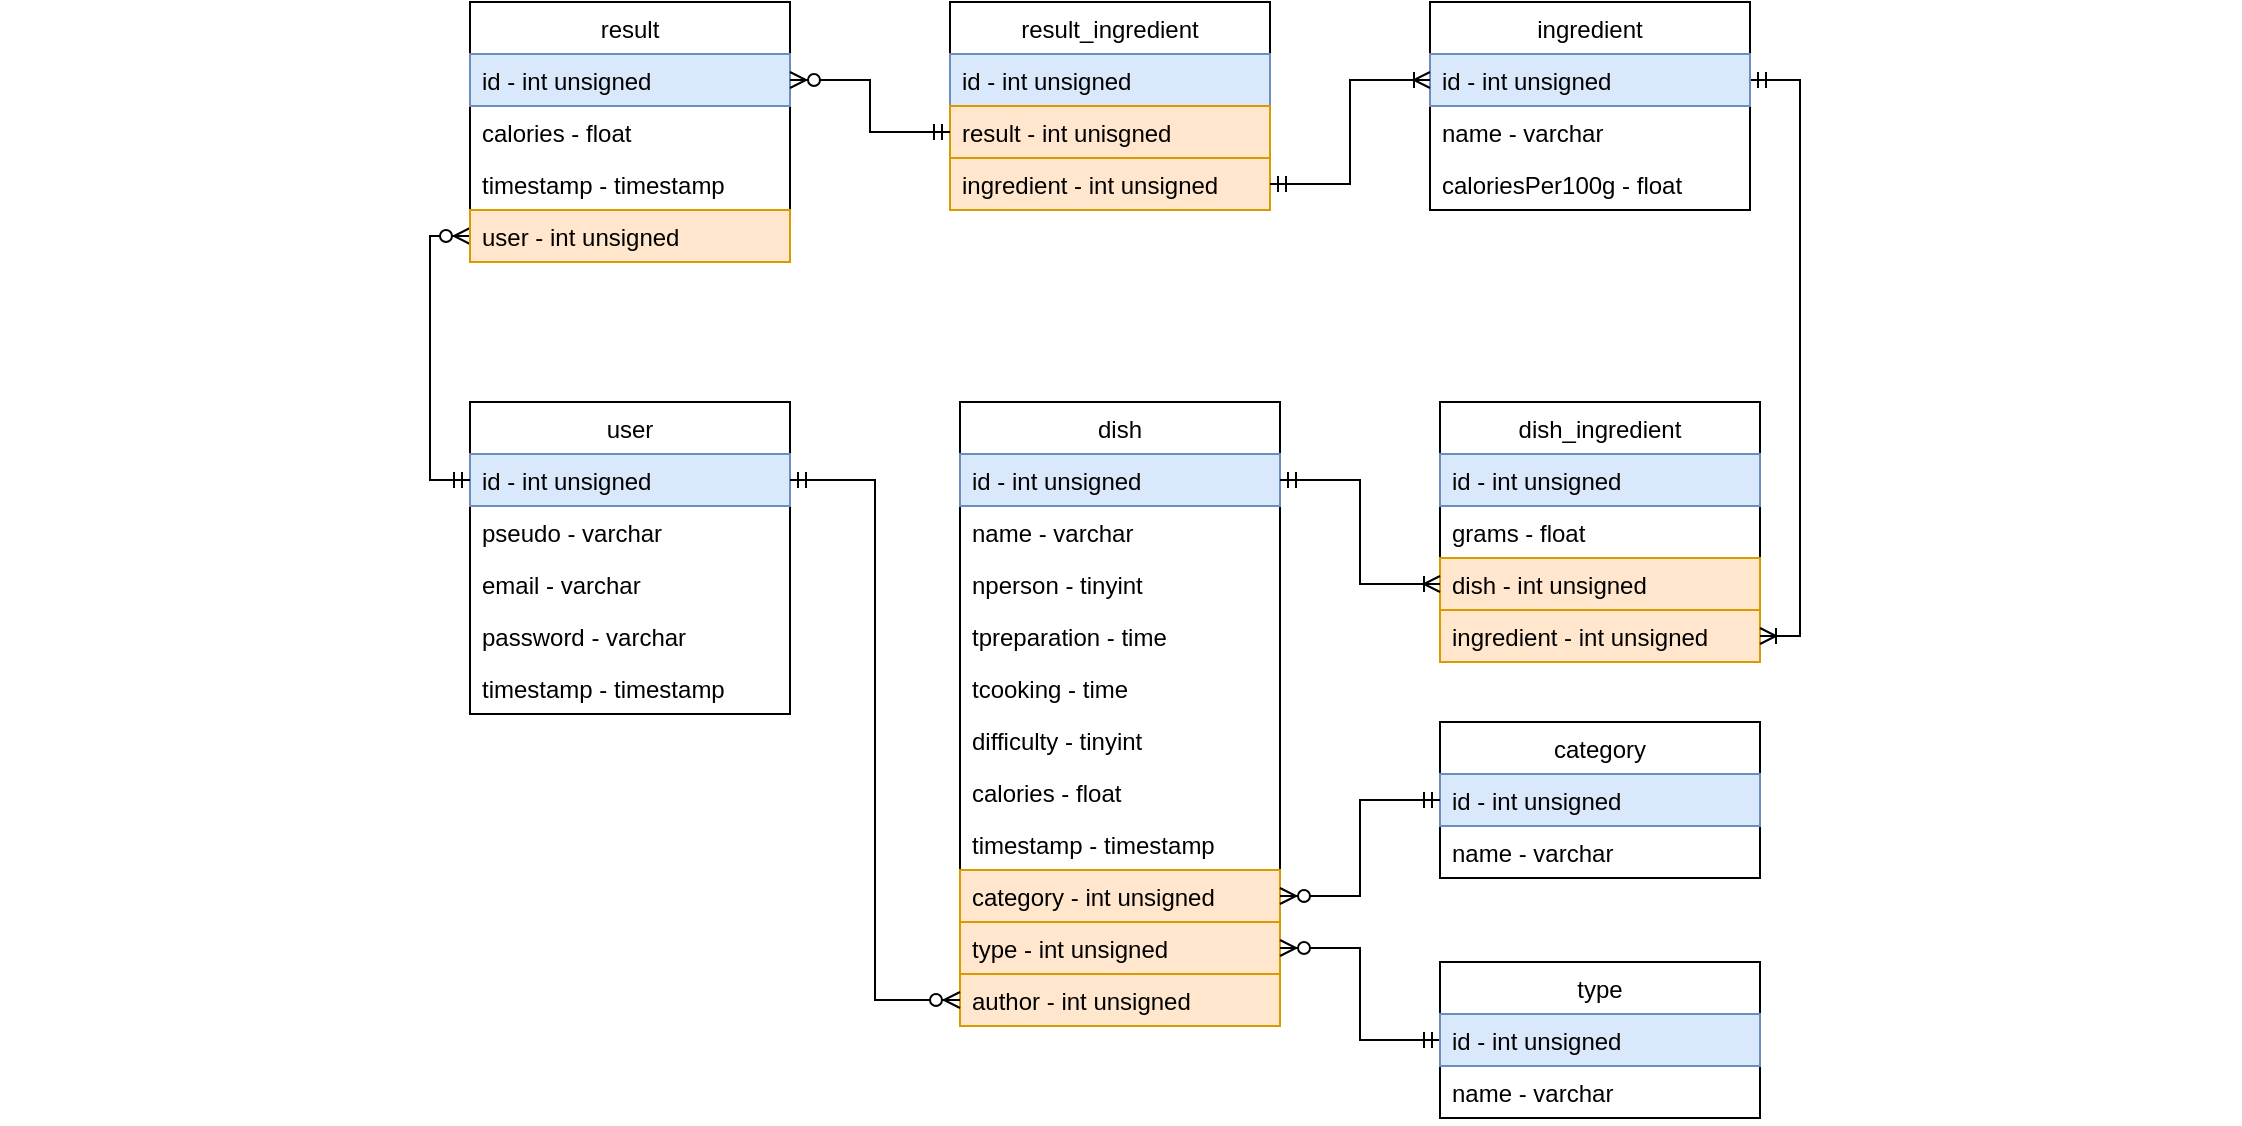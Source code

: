 <mxfile version="12.9.9" type="device"><diagram id="48UYbAcY7Ov-bog92U5c" name="Page-1"><mxGraphModel dx="1422" dy="822" grid="1" gridSize="10" guides="1" tooltips="1" connect="1" arrows="1" fold="1" page="1" pageScale="1" pageWidth="1169" pageHeight="827" math="0" shadow="0"><root><mxCell id="0"/><mxCell id="1" parent="0"/><mxCell id="9CDCevRh5JfHI_1ZqjlR-72" value="" style="group" parent="1" vertex="1" connectable="0"><mxGeometry x="25" y="200" width="1120" height="358" as="geometry"/></mxCell><mxCell id="9CDCevRh5JfHI_1ZqjlR-62" value="" style="group" parent="9CDCevRh5JfHI_1ZqjlR-72" vertex="1" connectable="0"><mxGeometry width="1120" height="358" as="geometry"/></mxCell><mxCell id="9CDCevRh5JfHI_1ZqjlR-2" value="user" style="swimlane;fontStyle=0;childLayout=stackLayout;horizontal=1;startSize=26;fillColor=none;horizontalStack=0;resizeParent=1;resizeParentMax=0;resizeLast=0;collapsible=1;marginBottom=0;" parent="9CDCevRh5JfHI_1ZqjlR-62" vertex="1"><mxGeometry x="235" width="160" height="156" as="geometry"/></mxCell><mxCell id="9CDCevRh5JfHI_1ZqjlR-3" value="id - int unsigned" style="text;strokeColor=#6c8ebf;fillColor=#dae8fc;align=left;verticalAlign=top;spacingLeft=4;spacingRight=4;overflow=hidden;rotatable=0;points=[[0,0.5],[1,0.5]];portConstraint=eastwest;" parent="9CDCevRh5JfHI_1ZqjlR-2" vertex="1"><mxGeometry y="26" width="160" height="26" as="geometry"/></mxCell><mxCell id="9CDCevRh5JfHI_1ZqjlR-4" value="pseudo - varchar" style="text;strokeColor=none;fillColor=none;align=left;verticalAlign=top;spacingLeft=4;spacingRight=4;overflow=hidden;rotatable=0;points=[[0,0.5],[1,0.5]];portConstraint=eastwest;" parent="9CDCevRh5JfHI_1ZqjlR-2" vertex="1"><mxGeometry y="52" width="160" height="26" as="geometry"/></mxCell><mxCell id="9CDCevRh5JfHI_1ZqjlR-5" value="email - varchar" style="text;strokeColor=none;fillColor=none;align=left;verticalAlign=top;spacingLeft=4;spacingRight=4;overflow=hidden;rotatable=0;points=[[0,0.5],[1,0.5]];portConstraint=eastwest;" parent="9CDCevRh5JfHI_1ZqjlR-2" vertex="1"><mxGeometry y="78" width="160" height="26" as="geometry"/></mxCell><mxCell id="9CDCevRh5JfHI_1ZqjlR-6" value="password - varchar" style="text;strokeColor=none;fillColor=none;align=left;verticalAlign=top;spacingLeft=4;spacingRight=4;overflow=hidden;rotatable=0;points=[[0,0.5],[1,0.5]];portConstraint=eastwest;" parent="9CDCevRh5JfHI_1ZqjlR-2" vertex="1"><mxGeometry y="104" width="160" height="26" as="geometry"/></mxCell><mxCell id="9CDCevRh5JfHI_1ZqjlR-42" value="timestamp - timestamp" style="text;strokeColor=none;fillColor=none;align=left;verticalAlign=top;spacingLeft=4;spacingRight=4;overflow=hidden;rotatable=0;points=[[0,0.5],[1,0.5]];portConstraint=eastwest;" parent="9CDCevRh5JfHI_1ZqjlR-2" vertex="1"><mxGeometry y="130" width="160" height="26" as="geometry"/></mxCell><mxCell id="9CDCevRh5JfHI_1ZqjlR-7" value="dish" style="swimlane;fontStyle=0;childLayout=stackLayout;horizontal=1;startSize=26;fillColor=none;horizontalStack=0;resizeParent=1;resizeParentMax=0;resizeLast=0;collapsible=1;marginBottom=0;" parent="9CDCevRh5JfHI_1ZqjlR-62" vertex="1"><mxGeometry x="480" width="160" height="312" as="geometry"/></mxCell><mxCell id="9CDCevRh5JfHI_1ZqjlR-8" value="id - int unsigned" style="text;strokeColor=#6c8ebf;fillColor=#dae8fc;align=left;verticalAlign=top;spacingLeft=4;spacingRight=4;overflow=hidden;rotatable=0;points=[[0,0.5],[1,0.5]];portConstraint=eastwest;" parent="9CDCevRh5JfHI_1ZqjlR-7" vertex="1"><mxGeometry y="26" width="160" height="26" as="geometry"/></mxCell><mxCell id="9CDCevRh5JfHI_1ZqjlR-9" value="name - varchar" style="text;strokeColor=none;fillColor=none;align=left;verticalAlign=top;spacingLeft=4;spacingRight=4;overflow=hidden;rotatable=0;points=[[0,0.5],[1,0.5]];portConstraint=eastwest;" parent="9CDCevRh5JfHI_1ZqjlR-7" vertex="1"><mxGeometry y="52" width="160" height="26" as="geometry"/></mxCell><mxCell id="9CDCevRh5JfHI_1ZqjlR-11" value="nperson - tinyint" style="text;strokeColor=none;fillColor=none;align=left;verticalAlign=top;spacingLeft=4;spacingRight=4;overflow=hidden;rotatable=0;points=[[0,0.5],[1,0.5]];portConstraint=eastwest;" parent="9CDCevRh5JfHI_1ZqjlR-7" vertex="1"><mxGeometry y="78" width="160" height="26" as="geometry"/></mxCell><mxCell id="9CDCevRh5JfHI_1ZqjlR-12" value="tpreparation - time" style="text;strokeColor=none;fillColor=none;align=left;verticalAlign=top;spacingLeft=4;spacingRight=4;overflow=hidden;rotatable=0;points=[[0,0.5],[1,0.5]];portConstraint=eastwest;" parent="9CDCevRh5JfHI_1ZqjlR-7" vertex="1"><mxGeometry y="104" width="160" height="26" as="geometry"/></mxCell><mxCell id="9CDCevRh5JfHI_1ZqjlR-13" value="tcooking - time" style="text;strokeColor=none;fillColor=none;align=left;verticalAlign=top;spacingLeft=4;spacingRight=4;overflow=hidden;rotatable=0;points=[[0,0.5],[1,0.5]];portConstraint=eastwest;" parent="9CDCevRh5JfHI_1ZqjlR-7" vertex="1"><mxGeometry y="130" width="160" height="26" as="geometry"/></mxCell><mxCell id="9CDCevRh5JfHI_1ZqjlR-14" value="difficulty - tinyint" style="text;strokeColor=none;fillColor=none;align=left;verticalAlign=top;spacingLeft=4;spacingRight=4;overflow=hidden;rotatable=0;points=[[0,0.5],[1,0.5]];portConstraint=eastwest;" parent="9CDCevRh5JfHI_1ZqjlR-7" vertex="1"><mxGeometry y="156" width="160" height="26" as="geometry"/></mxCell><mxCell id="9CDCevRh5JfHI_1ZqjlR-45" value="calories - float" style="text;strokeColor=none;fillColor=none;align=left;verticalAlign=top;spacingLeft=4;spacingRight=4;overflow=hidden;rotatable=0;points=[[0,0.5],[1,0.5]];portConstraint=eastwest;" parent="9CDCevRh5JfHI_1ZqjlR-7" vertex="1"><mxGeometry y="182" width="160" height="26" as="geometry"/></mxCell><mxCell id="9CDCevRh5JfHI_1ZqjlR-43" value="timestamp - timestamp" style="text;strokeColor=none;fillColor=none;align=left;verticalAlign=top;spacingLeft=4;spacingRight=4;overflow=hidden;rotatable=0;points=[[0,0.5],[1,0.5]];portConstraint=eastwest;" parent="9CDCevRh5JfHI_1ZqjlR-7" vertex="1"><mxGeometry y="208" width="160" height="26" as="geometry"/></mxCell><mxCell id="9CDCevRh5JfHI_1ZqjlR-16" value="category - int unsigned" style="text;strokeColor=#d79b00;fillColor=#ffe6cc;align=left;verticalAlign=top;spacingLeft=4;spacingRight=4;overflow=hidden;rotatable=0;points=[[0,0.5],[1,0.5]];portConstraint=eastwest;" parent="9CDCevRh5JfHI_1ZqjlR-7" vertex="1"><mxGeometry y="234" width="160" height="26" as="geometry"/></mxCell><mxCell id="9CDCevRh5JfHI_1ZqjlR-17" value="type - int unsigned" style="text;strokeColor=#d79b00;fillColor=#ffe6cc;align=left;verticalAlign=top;spacingLeft=4;spacingRight=4;overflow=hidden;rotatable=0;points=[[0,0.5],[1,0.5]];portConstraint=eastwest;" parent="9CDCevRh5JfHI_1ZqjlR-7" vertex="1"><mxGeometry y="260" width="160" height="26" as="geometry"/></mxCell><mxCell id="9CDCevRh5JfHI_1ZqjlR-27" value="author - int unsigned" style="text;strokeColor=#d79b00;fillColor=#ffe6cc;align=left;verticalAlign=top;spacingLeft=4;spacingRight=4;overflow=hidden;rotatable=0;points=[[0,0.5],[1,0.5]];portConstraint=eastwest;" parent="9CDCevRh5JfHI_1ZqjlR-7" vertex="1"><mxGeometry y="286" width="160" height="26" as="geometry"/></mxCell><mxCell id="9CDCevRh5JfHI_1ZqjlR-28" value="dish_ingredient" style="swimlane;fontStyle=0;childLayout=stackLayout;horizontal=1;startSize=26;fillColor=none;horizontalStack=0;resizeParent=1;resizeParentMax=0;resizeLast=0;collapsible=1;marginBottom=0;" parent="9CDCevRh5JfHI_1ZqjlR-62" vertex="1"><mxGeometry x="720" width="160" height="130" as="geometry"/></mxCell><mxCell id="9CDCevRh5JfHI_1ZqjlR-29" value="id - int unsigned" style="text;strokeColor=#6c8ebf;fillColor=#dae8fc;align=left;verticalAlign=top;spacingLeft=4;spacingRight=4;overflow=hidden;rotatable=0;points=[[0,0.5],[1,0.5]];portConstraint=eastwest;" parent="9CDCevRh5JfHI_1ZqjlR-28" vertex="1"><mxGeometry y="26" width="160" height="26" as="geometry"/></mxCell><mxCell id="9CDCevRh5JfHI_1ZqjlR-44" value="grams - float" style="text;align=left;verticalAlign=top;spacingLeft=4;spacingRight=4;overflow=hidden;rotatable=0;points=[[0,0.5],[1,0.5]];portConstraint=eastwest;" parent="9CDCevRh5JfHI_1ZqjlR-28" vertex="1"><mxGeometry y="52" width="160" height="26" as="geometry"/></mxCell><mxCell id="9CDCevRh5JfHI_1ZqjlR-30" value="dish - int unsigned" style="text;strokeColor=#d79b00;fillColor=#ffe6cc;align=left;verticalAlign=top;spacingLeft=4;spacingRight=4;overflow=hidden;rotatable=0;points=[[0,0.5],[1,0.5]];portConstraint=eastwest;" parent="9CDCevRh5JfHI_1ZqjlR-28" vertex="1"><mxGeometry y="78" width="160" height="26" as="geometry"/></mxCell><mxCell id="9CDCevRh5JfHI_1ZqjlR-31" value="ingredient - int unsigned" style="text;strokeColor=#d79b00;fillColor=#ffe6cc;align=left;verticalAlign=top;spacingLeft=4;spacingRight=4;overflow=hidden;rotatable=0;points=[[0,0.5],[1,0.5]];portConstraint=eastwest;" parent="9CDCevRh5JfHI_1ZqjlR-28" vertex="1"><mxGeometry y="104" width="160" height="26" as="geometry"/></mxCell><mxCell id="9CDCevRh5JfHI_1ZqjlR-47" style="edgeStyle=orthogonalEdgeStyle;rounded=0;orthogonalLoop=1;jettySize=auto;html=1;exitX=1;exitY=0.5;exitDx=0;exitDy=0;entryX=0;entryY=0.5;entryDx=0;entryDy=0;startArrow=ERmandOne;startFill=0;endArrow=ERzeroToMany;endFill=1;" parent="9CDCevRh5JfHI_1ZqjlR-62" source="9CDCevRh5JfHI_1ZqjlR-3" target="9CDCevRh5JfHI_1ZqjlR-27" edge="1"><mxGeometry relative="1" as="geometry"/></mxCell><mxCell id="9CDCevRh5JfHI_1ZqjlR-48" value="category" style="swimlane;fontStyle=0;childLayout=stackLayout;horizontal=1;startSize=26;fillColor=none;horizontalStack=0;resizeParent=1;resizeParentMax=0;resizeLast=0;collapsible=1;marginBottom=0;" parent="9CDCevRh5JfHI_1ZqjlR-62" vertex="1"><mxGeometry x="720" y="160" width="160" height="78" as="geometry"/></mxCell><mxCell id="9CDCevRh5JfHI_1ZqjlR-49" value="id - int unsigned" style="text;strokeColor=#6c8ebf;fillColor=#dae8fc;align=left;verticalAlign=top;spacingLeft=4;spacingRight=4;overflow=hidden;rotatable=0;points=[[0,0.5],[1,0.5]];portConstraint=eastwest;" parent="9CDCevRh5JfHI_1ZqjlR-48" vertex="1"><mxGeometry y="26" width="160" height="26" as="geometry"/></mxCell><mxCell id="9CDCevRh5JfHI_1ZqjlR-50" value="name - varchar" style="text;strokeColor=none;fillColor=none;align=left;verticalAlign=top;spacingLeft=4;spacingRight=4;overflow=hidden;rotatable=0;points=[[0,0.5],[1,0.5]];portConstraint=eastwest;" parent="9CDCevRh5JfHI_1ZqjlR-48" vertex="1"><mxGeometry y="52" width="160" height="26" as="geometry"/></mxCell><mxCell id="9CDCevRh5JfHI_1ZqjlR-56" style="edgeStyle=orthogonalEdgeStyle;rounded=0;orthogonalLoop=1;jettySize=auto;html=1;exitX=0;exitY=0.5;exitDx=0;exitDy=0;entryX=1;entryY=0.5;entryDx=0;entryDy=0;startArrow=ERmandOne;startFill=0;endArrow=ERzeroToMany;endFill=1;" parent="9CDCevRh5JfHI_1ZqjlR-62" source="9CDCevRh5JfHI_1ZqjlR-52" target="9CDCevRh5JfHI_1ZqjlR-17" edge="1"><mxGeometry relative="1" as="geometry"/></mxCell><mxCell id="9CDCevRh5JfHI_1ZqjlR-52" value="type" style="swimlane;fontStyle=0;childLayout=stackLayout;horizontal=1;startSize=26;fillColor=none;horizontalStack=0;resizeParent=1;resizeParentMax=0;resizeLast=0;collapsible=1;marginBottom=0;" parent="9CDCevRh5JfHI_1ZqjlR-62" vertex="1"><mxGeometry x="720" y="280" width="160" height="78" as="geometry"/></mxCell><mxCell id="9CDCevRh5JfHI_1ZqjlR-53" value="id - int unsigned" style="text;strokeColor=#6c8ebf;fillColor=#dae8fc;align=left;verticalAlign=top;spacingLeft=4;spacingRight=4;overflow=hidden;rotatable=0;points=[[0,0.5],[1,0.5]];portConstraint=eastwest;" parent="9CDCevRh5JfHI_1ZqjlR-52" vertex="1"><mxGeometry y="26" width="160" height="26" as="geometry"/></mxCell><mxCell id="9CDCevRh5JfHI_1ZqjlR-54" value="name - varchar" style="text;strokeColor=none;fillColor=none;align=left;verticalAlign=top;spacingLeft=4;spacingRight=4;overflow=hidden;rotatable=0;points=[[0,0.5],[1,0.5]];portConstraint=eastwest;" parent="9CDCevRh5JfHI_1ZqjlR-52" vertex="1"><mxGeometry y="52" width="160" height="26" as="geometry"/></mxCell><mxCell id="9CDCevRh5JfHI_1ZqjlR-57" style="edgeStyle=orthogonalEdgeStyle;rounded=0;orthogonalLoop=1;jettySize=auto;html=1;exitX=0;exitY=0.5;exitDx=0;exitDy=0;entryX=1;entryY=0.5;entryDx=0;entryDy=0;startArrow=ERmandOne;startFill=0;endArrow=ERzeroToMany;endFill=1;" parent="9CDCevRh5JfHI_1ZqjlR-62" source="9CDCevRh5JfHI_1ZqjlR-49" target="9CDCevRh5JfHI_1ZqjlR-16" edge="1"><mxGeometry relative="1" as="geometry"/></mxCell><mxCell id="9CDCevRh5JfHI_1ZqjlR-60" style="edgeStyle=orthogonalEdgeStyle;rounded=0;orthogonalLoop=1;jettySize=auto;html=1;exitX=1;exitY=0.5;exitDx=0;exitDy=0;entryX=0;entryY=0.5;entryDx=0;entryDy=0;startArrow=ERmandOne;startFill=0;endArrow=ERoneToMany;endFill=0;" parent="9CDCevRh5JfHI_1ZqjlR-62" source="9CDCevRh5JfHI_1ZqjlR-8" target="9CDCevRh5JfHI_1ZqjlR-30" edge="1"><mxGeometry relative="1" as="geometry"/></mxCell><mxCell id="a3Ff5y_dbophaupaYx4n-2" value="result_ingredient" style="swimlane;fontStyle=0;childLayout=stackLayout;horizontal=1;startSize=26;fillColor=none;horizontalStack=0;resizeParent=1;resizeParentMax=0;resizeLast=0;collapsible=1;marginBottom=0;" vertex="1" parent="1"><mxGeometry x="500" width="160" height="104" as="geometry"/></mxCell><mxCell id="a3Ff5y_dbophaupaYx4n-3" value="id - int unsigned" style="text;strokeColor=#6c8ebf;fillColor=#dae8fc;align=left;verticalAlign=top;spacingLeft=4;spacingRight=4;overflow=hidden;rotatable=0;points=[[0,0.5],[1,0.5]];portConstraint=eastwest;fontColor=#000000;" vertex="1" parent="a3Ff5y_dbophaupaYx4n-2"><mxGeometry y="26" width="160" height="26" as="geometry"/></mxCell><mxCell id="a3Ff5y_dbophaupaYx4n-5" value="result - int unisgned" style="text;strokeColor=#d79b00;fillColor=#ffe6cc;align=left;verticalAlign=top;spacingLeft=4;spacingRight=4;overflow=hidden;rotatable=0;points=[[0,0.5],[1,0.5]];portConstraint=eastwest;" vertex="1" parent="a3Ff5y_dbophaupaYx4n-2"><mxGeometry y="52" width="160" height="26" as="geometry"/></mxCell><mxCell id="a3Ff5y_dbophaupaYx4n-6" value="ingredient - int unsigned" style="text;strokeColor=#d79b00;fillColor=#ffe6cc;align=left;verticalAlign=top;spacingLeft=4;spacingRight=4;overflow=hidden;rotatable=0;points=[[0,0.5],[1,0.5]];portConstraint=eastwest;" vertex="1" parent="a3Ff5y_dbophaupaYx4n-2"><mxGeometry y="78" width="160" height="26" as="geometry"/></mxCell><mxCell id="9CDCevRh5JfHI_1ZqjlR-46" style="edgeStyle=orthogonalEdgeStyle;rounded=0;orthogonalLoop=1;jettySize=auto;html=1;exitX=0;exitY=0.5;exitDx=0;exitDy=0;entryX=0;entryY=0.5;entryDx=0;entryDy=0;endArrow=ERzeroToMany;endFill=1;startArrow=ERmandOne;startFill=0;" parent="1" source="9CDCevRh5JfHI_1ZqjlR-3" target="9CDCevRh5JfHI_1ZqjlR-38" edge="1"><mxGeometry relative="1" as="geometry"/></mxCell><mxCell id="9CDCevRh5JfHI_1ZqjlR-36" value="result" style="swimlane;fontStyle=0;childLayout=stackLayout;horizontal=1;startSize=26;fillColor=none;horizontalStack=0;resizeParent=1;resizeParentMax=0;resizeLast=0;collapsible=1;marginBottom=0;" parent="1" vertex="1"><mxGeometry x="260" width="160" height="130" as="geometry"/></mxCell><mxCell id="9CDCevRh5JfHI_1ZqjlR-37" value="id - int unsigned" style="text;strokeColor=#6c8ebf;fillColor=#dae8fc;align=left;verticalAlign=top;spacingLeft=4;spacingRight=4;overflow=hidden;rotatable=0;points=[[0,0.5],[1,0.5]];portConstraint=eastwest;fontColor=#000000;" parent="9CDCevRh5JfHI_1ZqjlR-36" vertex="1"><mxGeometry y="26" width="160" height="26" as="geometry"/></mxCell><mxCell id="9CDCevRh5JfHI_1ZqjlR-39" value="calories - float" style="text;strokeColor=none;fillColor=none;align=left;verticalAlign=top;spacingLeft=4;spacingRight=4;overflow=hidden;rotatable=0;points=[[0,0.5],[1,0.5]];portConstraint=eastwest;" parent="9CDCevRh5JfHI_1ZqjlR-36" vertex="1"><mxGeometry y="52" width="160" height="26" as="geometry"/></mxCell><mxCell id="9CDCevRh5JfHI_1ZqjlR-40" value="timestamp - timestamp" style="text;strokeColor=none;fillColor=none;align=left;verticalAlign=top;spacingLeft=4;spacingRight=4;overflow=hidden;rotatable=0;points=[[0,0.5],[1,0.5]];portConstraint=eastwest;" parent="9CDCevRh5JfHI_1ZqjlR-36" vertex="1"><mxGeometry y="78" width="160" height="26" as="geometry"/></mxCell><mxCell id="9CDCevRh5JfHI_1ZqjlR-38" value="user - int unsigned" style="text;strokeColor=#d79b00;fillColor=#ffe6cc;align=left;verticalAlign=top;spacingLeft=4;spacingRight=4;overflow=hidden;rotatable=0;points=[[0,0.5],[1,0.5]];portConstraint=eastwest;" parent="9CDCevRh5JfHI_1ZqjlR-36" vertex="1"><mxGeometry y="104" width="160" height="26" as="geometry"/></mxCell><mxCell id="9CDCevRh5JfHI_1ZqjlR-61" style="edgeStyle=orthogonalEdgeStyle;rounded=0;orthogonalLoop=1;jettySize=auto;html=1;exitX=1;exitY=0.5;exitDx=0;exitDy=0;entryX=1;entryY=0.5;entryDx=0;entryDy=0;startArrow=ERmandOne;startFill=0;endArrow=ERoneToMany;endFill=0;" parent="1" source="9CDCevRh5JfHI_1ZqjlR-19" target="9CDCevRh5JfHI_1ZqjlR-31" edge="1"><mxGeometry relative="1" as="geometry"/></mxCell><mxCell id="9CDCevRh5JfHI_1ZqjlR-18" value="ingredient" style="swimlane;fontStyle=0;childLayout=stackLayout;horizontal=1;startSize=26;fillColor=none;horizontalStack=0;resizeParent=1;resizeParentMax=0;resizeLast=0;collapsible=1;marginBottom=0;" parent="1" vertex="1"><mxGeometry x="740" width="160" height="104" as="geometry"/></mxCell><mxCell id="9CDCevRh5JfHI_1ZqjlR-19" value="id - int unsigned" style="text;strokeColor=#6c8ebf;fillColor=#dae8fc;align=left;verticalAlign=top;spacingLeft=4;spacingRight=4;overflow=hidden;rotatable=0;points=[[0,0.5],[1,0.5]];portConstraint=eastwest;" parent="9CDCevRh5JfHI_1ZqjlR-18" vertex="1"><mxGeometry y="26" width="160" height="26" as="geometry"/></mxCell><mxCell id="9CDCevRh5JfHI_1ZqjlR-20" value="name - varchar" style="text;strokeColor=none;fillColor=none;align=left;verticalAlign=top;spacingLeft=4;spacingRight=4;overflow=hidden;rotatable=0;points=[[0,0.5],[1,0.5]];portConstraint=eastwest;" parent="9CDCevRh5JfHI_1ZqjlR-18" vertex="1"><mxGeometry y="52" width="160" height="26" as="geometry"/></mxCell><mxCell id="9CDCevRh5JfHI_1ZqjlR-21" value="caloriesPer100g - float" style="text;strokeColor=none;fillColor=none;align=left;verticalAlign=top;spacingLeft=4;spacingRight=4;overflow=hidden;rotatable=0;points=[[0,0.5],[1,0.5]];portConstraint=eastwest;" parent="9CDCevRh5JfHI_1ZqjlR-18" vertex="1"><mxGeometry y="78" width="160" height="26" as="geometry"/></mxCell><mxCell id="a3Ff5y_dbophaupaYx4n-7" style="edgeStyle=orthogonalEdgeStyle;rounded=0;orthogonalLoop=1;jettySize=auto;html=1;exitX=1;exitY=0.5;exitDx=0;exitDy=0;entryX=0;entryY=0.5;entryDx=0;entryDy=0;endArrow=ERmandOne;endFill=0;startArrow=ERzeroToMany;startFill=1;" edge="1" parent="1" source="9CDCevRh5JfHI_1ZqjlR-37" target="a3Ff5y_dbophaupaYx4n-5"><mxGeometry relative="1" as="geometry"/></mxCell><mxCell id="a3Ff5y_dbophaupaYx4n-9" style="edgeStyle=orthogonalEdgeStyle;rounded=0;orthogonalLoop=1;jettySize=auto;html=1;exitX=0;exitY=0.5;exitDx=0;exitDy=0;entryX=1;entryY=0.5;entryDx=0;entryDy=0;startArrow=ERoneToMany;startFill=0;endArrow=ERmandOne;endFill=0;" edge="1" parent="1" source="9CDCevRh5JfHI_1ZqjlR-19" target="a3Ff5y_dbophaupaYx4n-6"><mxGeometry relative="1" as="geometry"/></mxCell></root></mxGraphModel></diagram></mxfile>